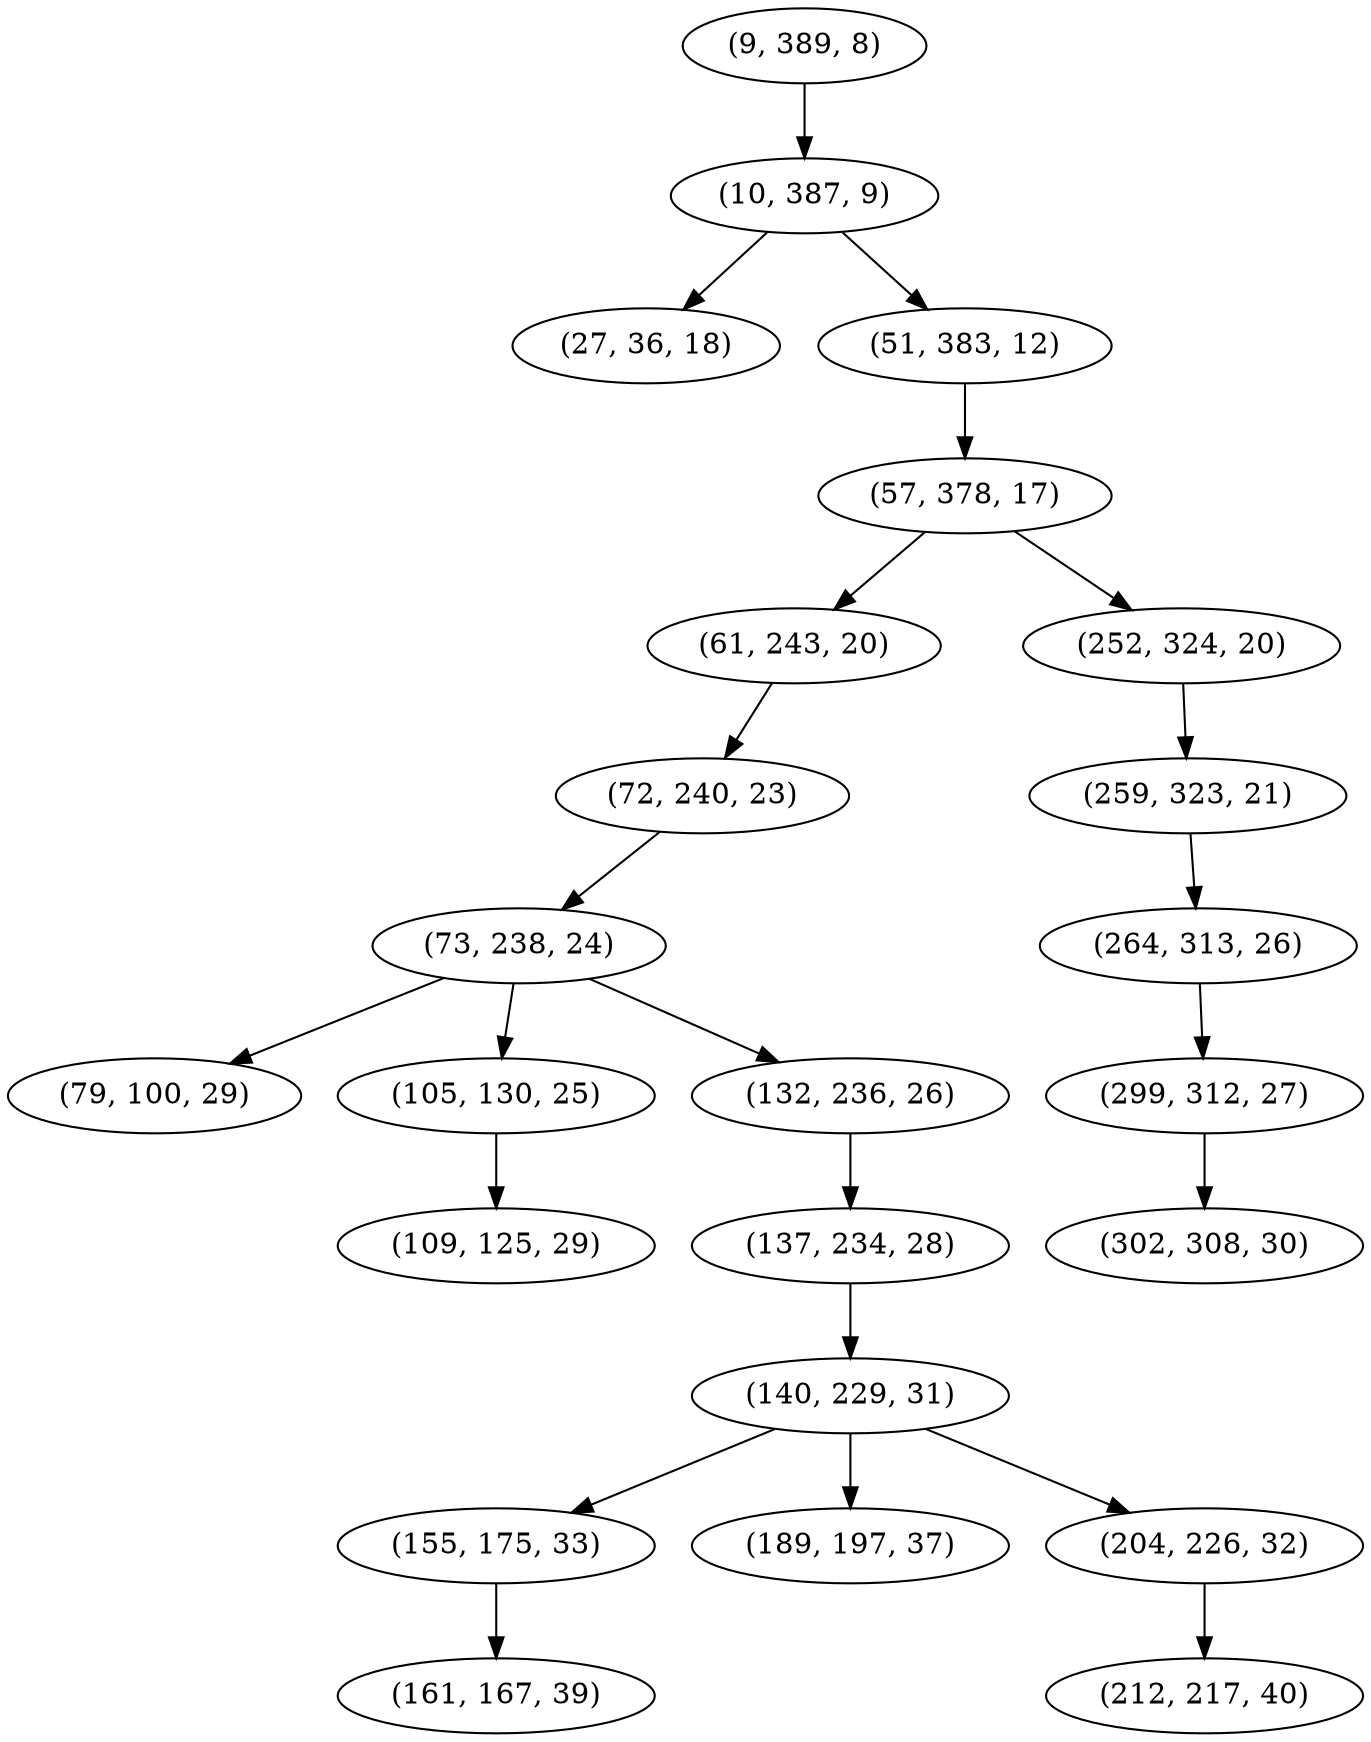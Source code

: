 digraph tree {
    "(9, 389, 8)";
    "(10, 387, 9)";
    "(27, 36, 18)";
    "(51, 383, 12)";
    "(57, 378, 17)";
    "(61, 243, 20)";
    "(72, 240, 23)";
    "(73, 238, 24)";
    "(79, 100, 29)";
    "(105, 130, 25)";
    "(109, 125, 29)";
    "(132, 236, 26)";
    "(137, 234, 28)";
    "(140, 229, 31)";
    "(155, 175, 33)";
    "(161, 167, 39)";
    "(189, 197, 37)";
    "(204, 226, 32)";
    "(212, 217, 40)";
    "(252, 324, 20)";
    "(259, 323, 21)";
    "(264, 313, 26)";
    "(299, 312, 27)";
    "(302, 308, 30)";
    "(9, 389, 8)" -> "(10, 387, 9)";
    "(10, 387, 9)" -> "(27, 36, 18)";
    "(10, 387, 9)" -> "(51, 383, 12)";
    "(51, 383, 12)" -> "(57, 378, 17)";
    "(57, 378, 17)" -> "(61, 243, 20)";
    "(57, 378, 17)" -> "(252, 324, 20)";
    "(61, 243, 20)" -> "(72, 240, 23)";
    "(72, 240, 23)" -> "(73, 238, 24)";
    "(73, 238, 24)" -> "(79, 100, 29)";
    "(73, 238, 24)" -> "(105, 130, 25)";
    "(73, 238, 24)" -> "(132, 236, 26)";
    "(105, 130, 25)" -> "(109, 125, 29)";
    "(132, 236, 26)" -> "(137, 234, 28)";
    "(137, 234, 28)" -> "(140, 229, 31)";
    "(140, 229, 31)" -> "(155, 175, 33)";
    "(140, 229, 31)" -> "(189, 197, 37)";
    "(140, 229, 31)" -> "(204, 226, 32)";
    "(155, 175, 33)" -> "(161, 167, 39)";
    "(204, 226, 32)" -> "(212, 217, 40)";
    "(252, 324, 20)" -> "(259, 323, 21)";
    "(259, 323, 21)" -> "(264, 313, 26)";
    "(264, 313, 26)" -> "(299, 312, 27)";
    "(299, 312, 27)" -> "(302, 308, 30)";
}
